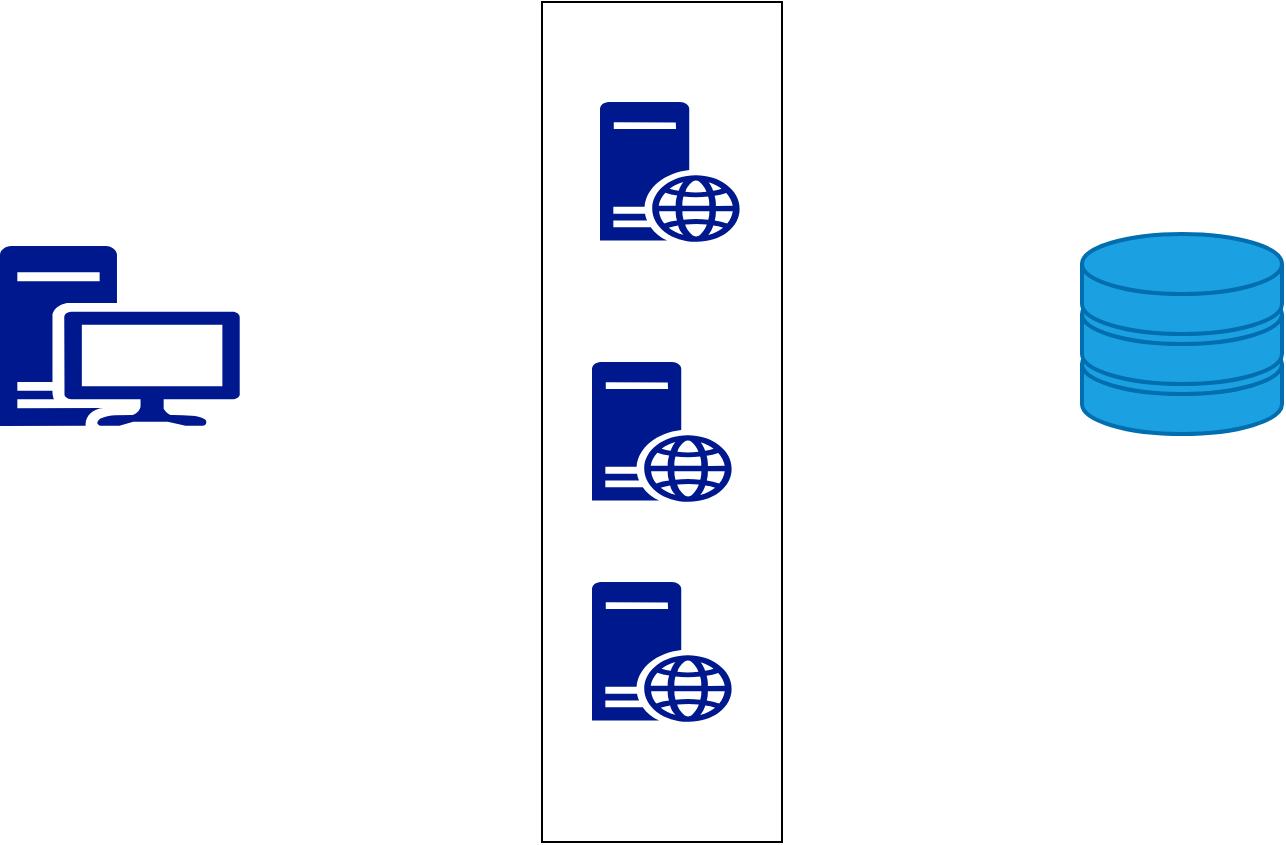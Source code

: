 <mxfile version="10.5.9" type="github"><diagram name="Page-1" id="c37626ed-c26b-45fb-9056-f9ebc6bb27b6"><mxGraphModel dx="1394" dy="772" grid="1" gridSize="10" guides="1" tooltips="1" connect="1" arrows="1" fold="1" page="1" pageScale="1" pageWidth="1100" pageHeight="850" background="#ffffff" math="0" shadow="0"><root><mxCell id="0"/><mxCell id="1" parent="0"/><mxCell id="aNcoaoF2EaOPg3j0sSr1-15" value="" style="rounded=0;whiteSpace=wrap;html=1;gradientColor=none;fontSize=13;align=center;" vertex="1" parent="1"><mxGeometry x="480" y="105" width="120" height="420" as="geometry"/></mxCell><mxCell id="aNcoaoF2EaOPg3j0sSr1-12" value="" style="shadow=0;dashed=0;html=1;strokeColor=none;labelPosition=center;verticalLabelPosition=bottom;verticalAlign=top;align=center;shape=mxgraph.mscae.enterprise.web_server;fillColor=#00188D;fontSize=13;" vertex="1" parent="1"><mxGeometry x="505" y="395" width="70" height="70" as="geometry"/></mxCell><mxCell id="aNcoaoF2EaOPg3j0sSr1-13" value="" style="shadow=0;dashed=0;html=1;strokeColor=none;labelPosition=center;verticalLabelPosition=bottom;verticalAlign=top;align=center;shape=mxgraph.mscae.enterprise.web_server;fillColor=#00188D;fontSize=13;" vertex="1" parent="1"><mxGeometry x="509" y="155" width="70" height="70" as="geometry"/></mxCell><mxCell id="aNcoaoF2EaOPg3j0sSr1-14" value="" style="shadow=0;dashed=0;html=1;strokeColor=none;labelPosition=center;verticalLabelPosition=bottom;verticalAlign=top;align=center;shape=mxgraph.mscae.enterprise.web_server;fillColor=#00188D;fontSize=13;" vertex="1" parent="1"><mxGeometry x="505" y="285" width="70" height="70" as="geometry"/></mxCell><mxCell id="aNcoaoF2EaOPg3j0sSr1-19" value="" style="shadow=0;dashed=0;html=1;strokeColor=none;labelPosition=center;verticalLabelPosition=bottom;verticalAlign=top;align=center;shape=mxgraph.mscae.enterprise.workstation_client;fillColor=#00188D;fontSize=13;" vertex="1" parent="1"><mxGeometry x="209" y="227" width="120" height="90" as="geometry"/></mxCell><mxCell id="aNcoaoF2EaOPg3j0sSr1-22" value="" style="shape=image;html=1;verticalAlign=top;verticalLabelPosition=bottom;labelBackgroundColor=#ffffff;imageAspect=0;aspect=fixed;image=https://cdn3.iconfinder.com/data/icons/fez/512/FEZ-07-128.png;gradientColor=none;fontSize=13;align=center;rotation=-90;imageBackground=none;" vertex="1" parent="1"><mxGeometry x="360" y="232" width="89" height="89" as="geometry"/></mxCell><mxCell id="aNcoaoF2EaOPg3j0sSr1-23" value="" style="shape=image;html=1;verticalAlign=top;verticalLabelPosition=bottom;labelBackgroundColor=#ffffff;imageAspect=0;aspect=fixed;image=https://cdn3.iconfinder.com/data/icons/fez/512/FEZ-07-128.png;gradientColor=none;fontSize=13;align=center;rotation=-90;imageBackground=none;" vertex="1" parent="1"><mxGeometry x="630" y="227" width="88" height="88" as="geometry"/></mxCell><mxCell id="aNcoaoF2EaOPg3j0sSr1-24" value="" style="fontColor=#ffffff;verticalAlign=top;verticalLabelPosition=bottom;labelPosition=center;align=center;html=1;outlineConnect=0;fillColor=#1ba1e2;strokeColor=#006EAF;gradientDirection=north;strokeWidth=2;shape=mxgraph.networks.storage;" vertex="1" parent="1"><mxGeometry x="750" y="221" width="100" height="100" as="geometry"/></mxCell></root></mxGraphModel></diagram></mxfile>